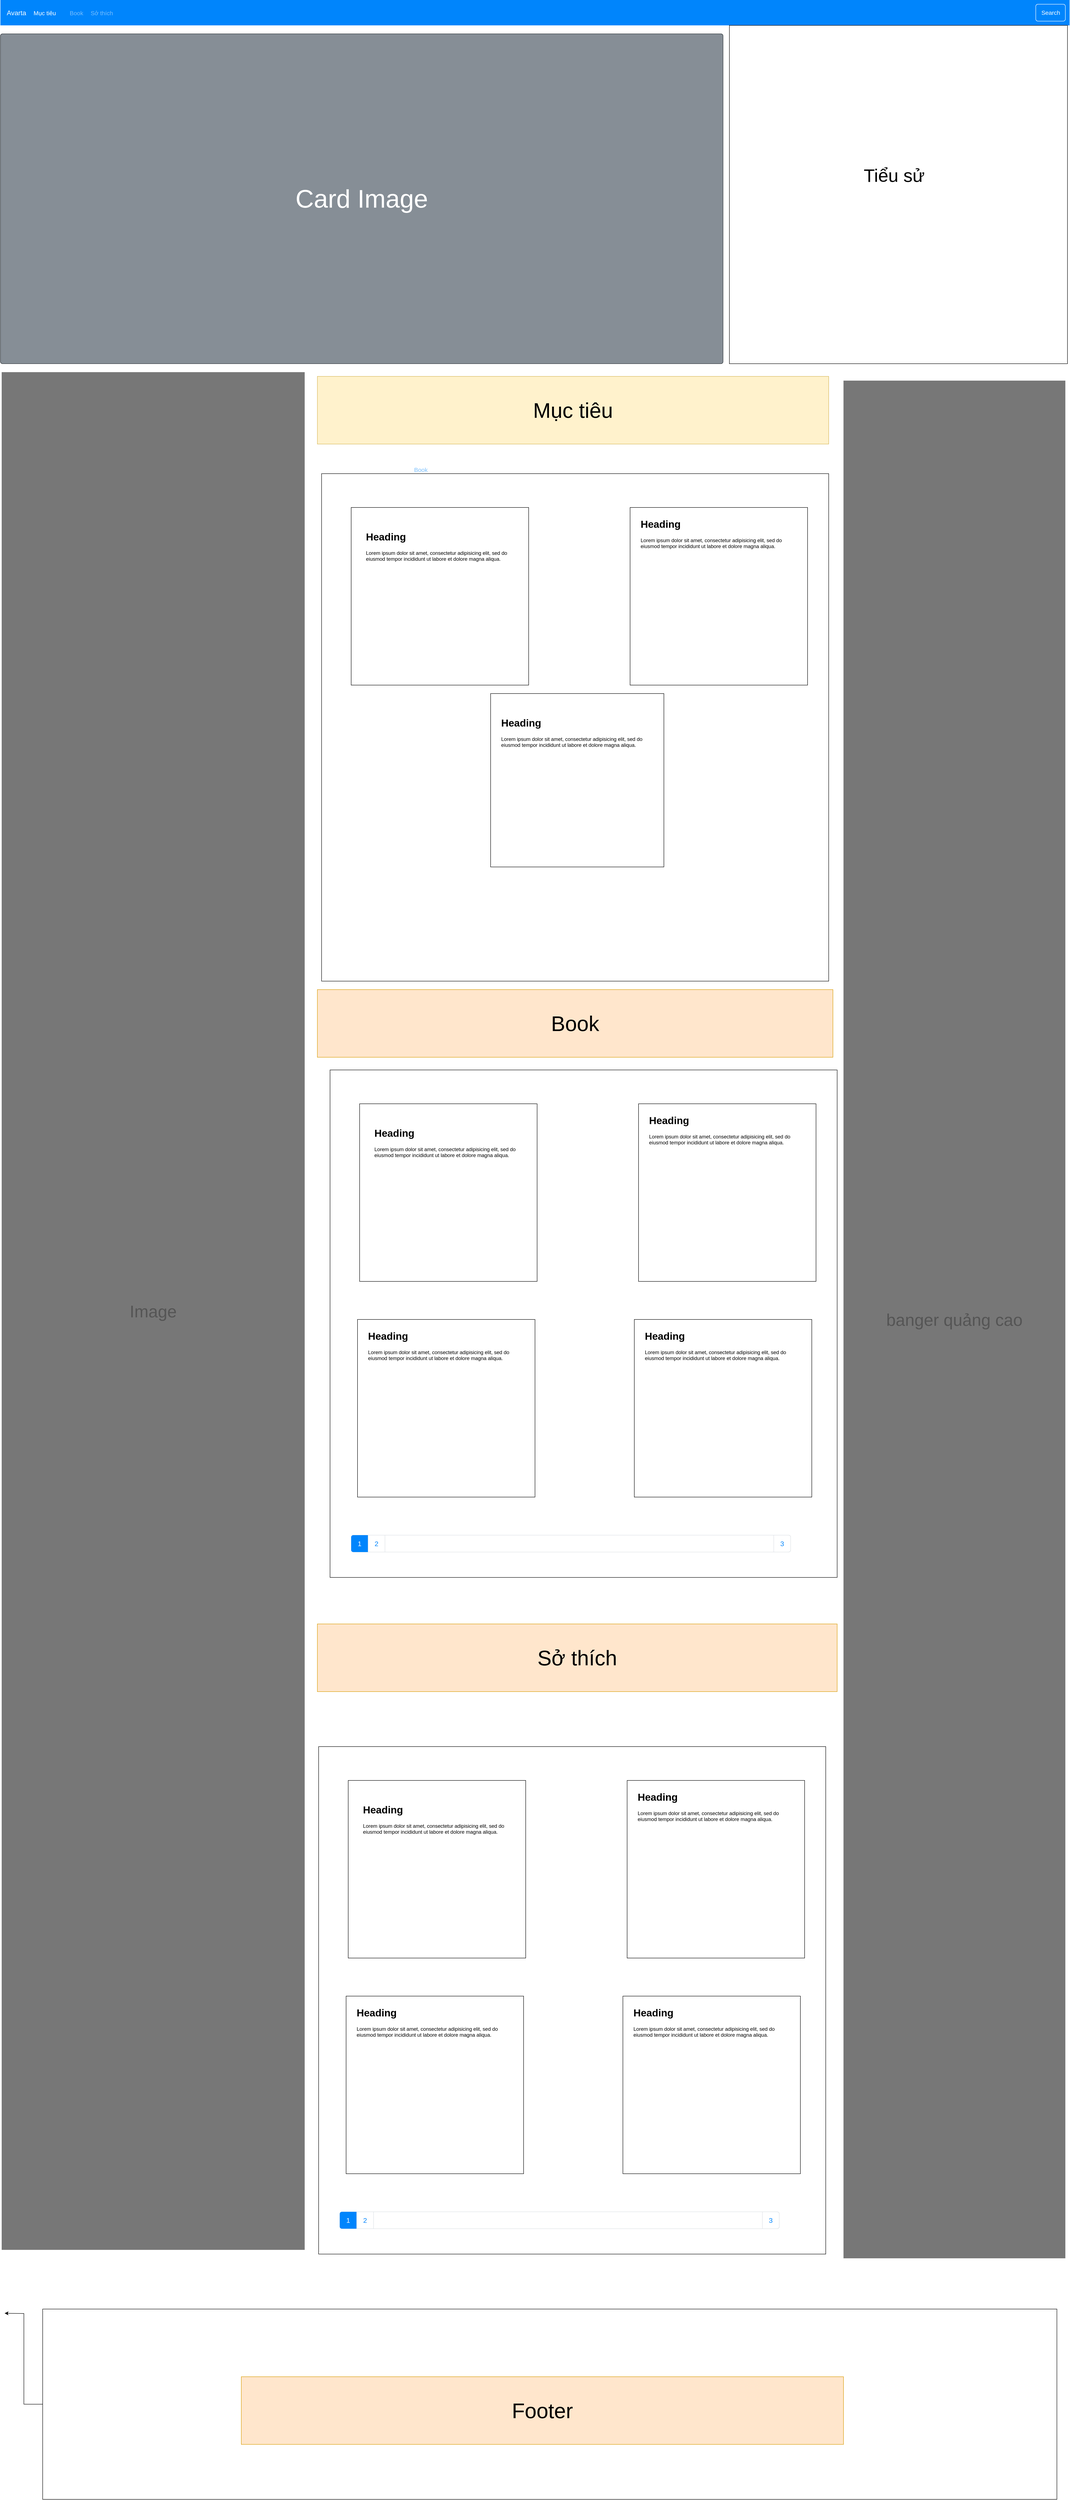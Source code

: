 <mxfile version="14.8.0" type="github">
  <diagram id="qQxMBMxy5dAJylqUGXda" name="Page-1">
    <mxGraphModel dx="4322" dy="4128" grid="1" gridSize="10" guides="1" tooltips="1" connect="1" arrows="1" fold="1" page="1" pageScale="1" pageWidth="850" pageHeight="1100" math="0" shadow="0">
      <root>
        <mxCell id="0" />
        <mxCell id="1" parent="0" />
        <mxCell id="g-QY_plowE2kieTN7VP--140" value="" style="whiteSpace=wrap;html=1;aspect=fixed;" vertex="1" parent="1">
          <mxGeometry x="-70" y="350" width="1200" height="1200" as="geometry" />
        </mxCell>
        <mxCell id="g-QY_plowE2kieTN7VP--8" value="Avarta" style="html=1;shadow=0;dashed=0;fillColor=#0085FC;strokeColor=none;fontSize=16;fontColor=#ffffff;align=left;spacing=15;" vertex="1" parent="1">
          <mxGeometry x="-850" y="-2180" width="2530" height="60" as="geometry" />
        </mxCell>
        <mxCell id="g-QY_plowE2kieTN7VP--9" value="Mục tiêu" style="fillColor=none;strokeColor=none;fontSize=14;fontColor=#ffffff;align=center;" vertex="1" parent="g-QY_plowE2kieTN7VP--8">
          <mxGeometry width="70" height="40" relative="1" as="geometry">
            <mxPoint x="70" y="10" as="offset" />
          </mxGeometry>
        </mxCell>
        <mxCell id="g-QY_plowE2kieTN7VP--13" value="Search" style="html=1;shadow=0;dashed=0;shape=mxgraph.bootstrap.rrect;rSize=5;fontSize=14;fontColor=#ffffff;strokeColor=#ffffff;fillColor=none;" vertex="1" parent="g-QY_plowE2kieTN7VP--8">
          <mxGeometry x="1" width="70" height="40" relative="1" as="geometry">
            <mxPoint x="-80" y="10" as="offset" />
          </mxGeometry>
        </mxCell>
        <mxCell id="g-QY_plowE2kieTN7VP--43" value="Book" style="fillColor=none;strokeColor=none;fontSize=14;fontColor=#79BFFD;align=center;" vertex="1" parent="g-QY_plowE2kieTN7VP--8">
          <mxGeometry x="150" y="10" width="60" height="40" as="geometry" />
        </mxCell>
        <mxCell id="g-QY_plowE2kieTN7VP--132" value="Sở thích" style="fillColor=none;strokeColor=none;fontSize=14;fontColor=#79BFFD;align=center;" vertex="1" parent="g-QY_plowE2kieTN7VP--8">
          <mxGeometry x="210" y="10" width="60" height="40" as="geometry" />
        </mxCell>
        <mxCell id="g-QY_plowE2kieTN7VP--42" value="Book" style="fillColor=none;strokeColor=none;fontSize=14;fontColor=#79BFFD;align=center;" vertex="1" parent="1">
          <mxGeometry x="110" y="-1090" width="70" height="40" as="geometry" />
        </mxCell>
        <mxCell id="g-QY_plowE2kieTN7VP--79" value="Card Image" style="html=1;shadow=0;dashed=0;shape=mxgraph.bootstrap.rrect;rSize=5;strokeColor=#2D3338;html=1;whiteSpace=wrap;fillColor=#868E96;fontColor=#ffffff;verticalAlign=middle;align=center;spacing=20;fontSize=60;" vertex="1" parent="1">
          <mxGeometry x="-850" y="-2100" width="1710" height="780" as="geometry" />
        </mxCell>
        <mxCell id="g-QY_plowE2kieTN7VP--82" value="" style="whiteSpace=wrap;html=1;aspect=fixed;" vertex="1" parent="1">
          <mxGeometry x="875" y="-2120" width="800" height="800" as="geometry" />
        </mxCell>
        <mxCell id="g-QY_plowE2kieTN7VP--83" value="&lt;font style=&quot;font-size: 43px&quot;&gt;Tiểu sử&lt;/font&gt;" style="text;html=1;strokeColor=none;fillColor=none;align=center;verticalAlign=middle;whiteSpace=wrap;rounded=0;fontSize=20;" vertex="1" parent="1">
          <mxGeometry x="1180" y="-1790" width="170" height="50" as="geometry" />
        </mxCell>
        <mxCell id="g-QY_plowE2kieTN7VP--84" value="&lt;font style=&quot;font-size: 50px&quot;&gt;Mục tiêu&lt;/font&gt;" style="text;html=1;strokeColor=#d6b656;fillColor=#fff2cc;align=center;verticalAlign=middle;whiteSpace=wrap;rounded=0;" vertex="1" parent="1">
          <mxGeometry x="-100" y="-1290" width="1210" height="160" as="geometry" />
        </mxCell>
        <mxCell id="g-QY_plowE2kieTN7VP--85" value="" style="whiteSpace=wrap;html=1;aspect=fixed;" vertex="1" parent="1">
          <mxGeometry x="-90" y="-1060" width="1200" height="1200" as="geometry" />
        </mxCell>
        <mxCell id="g-QY_plowE2kieTN7VP--98" style="edgeStyle=orthogonalEdgeStyle;rounded=0;orthogonalLoop=1;jettySize=auto;html=1;exitX=1;exitY=0.25;exitDx=0;exitDy=0;" edge="1" parent="1">
          <mxGeometry relative="1" as="geometry">
            <mxPoint x="-260" y="-215" as="sourcePoint" />
            <mxPoint x="-300" y="-230" as="targetPoint" />
          </mxGeometry>
        </mxCell>
        <mxCell id="g-QY_plowE2kieTN7VP--99" value="" style="whiteSpace=wrap;html=1;aspect=fixed;" vertex="1" parent="1">
          <mxGeometry x="-20" y="-980" width="420" height="420" as="geometry" />
        </mxCell>
        <mxCell id="g-QY_plowE2kieTN7VP--101" value="&lt;h1&gt;Heading&lt;/h1&gt;&lt;p&gt;Lorem ipsum dolor sit amet, consectetur adipisicing elit, sed do eiusmod tempor incididunt ut labore et dolore magna aliqua.&lt;/p&gt;" style="text;html=1;strokeColor=none;fillColor=none;spacing=5;spacingTop=-20;whiteSpace=wrap;overflow=hidden;rounded=0;" vertex="1" parent="1">
          <mxGeometry x="10" y="-930" width="350" height="320" as="geometry" />
        </mxCell>
        <mxCell id="g-QY_plowE2kieTN7VP--109" value="" style="whiteSpace=wrap;html=1;aspect=fixed;" vertex="1" parent="1">
          <mxGeometry x="640" y="-980" width="420" height="420" as="geometry" />
        </mxCell>
        <mxCell id="g-QY_plowE2kieTN7VP--110" value="&lt;h1&gt;Heading&lt;/h1&gt;&lt;p&gt;Lorem ipsum dolor sit amet, consectetur adipisicing elit, sed do eiusmod tempor incididunt ut labore et dolore magna aliqua.&lt;/p&gt;" style="text;html=1;strokeColor=none;fillColor=none;spacing=5;spacingTop=-20;whiteSpace=wrap;overflow=hidden;rounded=0;" vertex="1" parent="1">
          <mxGeometry x="660" y="-960" width="380" height="330" as="geometry" />
        </mxCell>
        <mxCell id="g-QY_plowE2kieTN7VP--114" value="" style="whiteSpace=wrap;html=1;aspect=fixed;" vertex="1" parent="1">
          <mxGeometry x="310" y="-540" width="410" height="410" as="geometry" />
        </mxCell>
        <mxCell id="g-QY_plowE2kieTN7VP--115" value="&lt;h1&gt;Heading&lt;/h1&gt;&lt;p&gt;Lorem ipsum dolor sit amet, consectetur adipisicing elit, sed do eiusmod tempor incididunt ut labore et dolore magna aliqua.&lt;/p&gt;" style="text;html=1;strokeColor=none;fillColor=none;spacing=5;spacingTop=-20;whiteSpace=wrap;overflow=hidden;rounded=0;" vertex="1" parent="1">
          <mxGeometry x="330" y="-490" width="360" height="360" as="geometry" />
        </mxCell>
        <mxCell id="g-QY_plowE2kieTN7VP--133" value="&lt;font style=&quot;font-size: 50px&quot;&gt;Book&lt;/font&gt;" style="text;html=1;strokeColor=#d79b00;fillColor=#ffe6cc;align=center;verticalAlign=middle;whiteSpace=wrap;rounded=0;" vertex="1" parent="1">
          <mxGeometry x="-100" y="160" width="1220" height="160" as="geometry" />
        </mxCell>
        <mxCell id="g-QY_plowE2kieTN7VP--141" value="" style="whiteSpace=wrap;html=1;aspect=fixed;" vertex="1" parent="1">
          <mxGeometry y="430" width="420" height="420" as="geometry" />
        </mxCell>
        <mxCell id="g-QY_plowE2kieTN7VP--142" value="&lt;h1&gt;Heading&lt;/h1&gt;&lt;p&gt;Lorem ipsum dolor sit amet, consectetur adipisicing elit, sed do eiusmod tempor incididunt ut labore et dolore magna aliqua.&lt;/p&gt;" style="text;html=1;strokeColor=none;fillColor=none;spacing=5;spacingTop=-20;whiteSpace=wrap;overflow=hidden;rounded=0;" vertex="1" parent="1">
          <mxGeometry x="30" y="480" width="350" height="320" as="geometry" />
        </mxCell>
        <mxCell id="g-QY_plowE2kieTN7VP--143" value="" style="whiteSpace=wrap;html=1;aspect=fixed;" vertex="1" parent="1">
          <mxGeometry x="660" y="430" width="420" height="420" as="geometry" />
        </mxCell>
        <mxCell id="g-QY_plowE2kieTN7VP--144" value="&lt;h1&gt;Heading&lt;/h1&gt;&lt;p&gt;Lorem ipsum dolor sit amet, consectetur adipisicing elit, sed do eiusmod tempor incididunt ut labore et dolore magna aliqua.&lt;/p&gt;" style="text;html=1;strokeColor=none;fillColor=none;spacing=5;spacingTop=-20;whiteSpace=wrap;overflow=hidden;rounded=0;" vertex="1" parent="1">
          <mxGeometry x="680" y="450" width="380" height="330" as="geometry" />
        </mxCell>
        <mxCell id="g-QY_plowE2kieTN7VP--149" value="" style="whiteSpace=wrap;html=1;aspect=fixed;" vertex="1" parent="1">
          <mxGeometry x="-5" y="940" width="420" height="420" as="geometry" />
        </mxCell>
        <mxCell id="g-QY_plowE2kieTN7VP--150" value="&lt;h1&gt;Heading&lt;/h1&gt;&lt;p&gt;Lorem ipsum dolor sit amet, consectetur adipisicing elit, sed do eiusmod tempor incididunt ut labore et dolore magna aliqua.&lt;/p&gt;" style="text;html=1;strokeColor=none;fillColor=none;spacing=5;spacingTop=-20;whiteSpace=wrap;overflow=hidden;rounded=0;" vertex="1" parent="1">
          <mxGeometry x="15" y="960" width="380" height="330" as="geometry" />
        </mxCell>
        <mxCell id="g-QY_plowE2kieTN7VP--151" value="" style="whiteSpace=wrap;html=1;aspect=fixed;" vertex="1" parent="1">
          <mxGeometry x="650" y="940" width="420" height="420" as="geometry" />
        </mxCell>
        <mxCell id="g-QY_plowE2kieTN7VP--152" value="&lt;h1&gt;Heading&lt;/h1&gt;&lt;p&gt;Lorem ipsum dolor sit amet, consectetur adipisicing elit, sed do eiusmod tempor incididunt ut labore et dolore magna aliqua.&lt;/p&gt;" style="text;html=1;strokeColor=none;fillColor=none;spacing=5;spacingTop=-20;whiteSpace=wrap;overflow=hidden;rounded=0;" vertex="1" parent="1">
          <mxGeometry x="670" y="960" width="380" height="330" as="geometry" />
        </mxCell>
        <mxCell id="g-QY_plowE2kieTN7VP--153" value="" style="html=1;shadow=0;dashed=0;shape=mxgraph.bootstrap.rrect;rSize=5;strokeColor=#DEE2E6;html=1;whiteSpace=wrap;fillColor=#ffffff;fontColor=#0085FC;" vertex="1" parent="1">
          <mxGeometry x="-20" y="1450" width="1040" height="40" as="geometry" />
        </mxCell>
        <mxCell id="g-QY_plowE2kieTN7VP--154" value="1" style="strokeColor=inherit;fillColor=inherit;gradientColor=inherit;html=1;shadow=0;dashed=0;shape=mxgraph.bootstrap.leftButton;rSize=5;perimeter=none;whiteSpace=wrap;resizeHeight=1;fillColor=#0085FC;strokeColor=none;fontColor=#ffffff;fontSize=16;" vertex="1" parent="g-QY_plowE2kieTN7VP--153">
          <mxGeometry width="40" height="40" relative="1" as="geometry" />
        </mxCell>
        <mxCell id="g-QY_plowE2kieTN7VP--155" value="2" style="strokeColor=inherit;fillColor=inherit;gradientColor=inherit;fontColor=inherit;html=1;shadow=0;dashed=0;perimeter=none;whiteSpace=wrap;resizeHeight=1;fontSize=16;" vertex="1" parent="g-QY_plowE2kieTN7VP--153">
          <mxGeometry width="40" height="40" relative="1" as="geometry">
            <mxPoint x="40" as="offset" />
          </mxGeometry>
        </mxCell>
        <mxCell id="g-QY_plowE2kieTN7VP--156" value="3" style="strokeColor=inherit;fillColor=inherit;gradientColor=inherit;fontColor=inherit;html=1;shadow=0;dashed=0;shape=mxgraph.bootstrap.rightButton;rSize=5;perimeter=none;whiteSpace=wrap;resizeHeight=1;fontSize=16;" vertex="1" parent="g-QY_plowE2kieTN7VP--153">
          <mxGeometry x="1" width="40" height="40" relative="1" as="geometry">
            <mxPoint x="-40" as="offset" />
          </mxGeometry>
        </mxCell>
        <mxCell id="g-QY_plowE2kieTN7VP--157" value="&lt;font style=&quot;font-size: 50px&quot;&gt;Sở thích&lt;/font&gt;" style="text;html=1;strokeColor=#d79b00;fillColor=#ffe6cc;align=center;verticalAlign=middle;whiteSpace=wrap;rounded=0;" vertex="1" parent="1">
          <mxGeometry x="-100" y="1660" width="1230" height="160" as="geometry" />
        </mxCell>
        <mxCell id="g-QY_plowE2kieTN7VP--177" value="" style="whiteSpace=wrap;html=1;aspect=fixed;" vertex="1" parent="1">
          <mxGeometry x="-97" y="1950" width="1200" height="1200" as="geometry" />
        </mxCell>
        <mxCell id="g-QY_plowE2kieTN7VP--178" value="" style="whiteSpace=wrap;html=1;aspect=fixed;" vertex="1" parent="1">
          <mxGeometry x="-27" y="2030" width="420" height="420" as="geometry" />
        </mxCell>
        <mxCell id="g-QY_plowE2kieTN7VP--179" value="&lt;h1&gt;Heading&lt;/h1&gt;&lt;p&gt;Lorem ipsum dolor sit amet, consectetur adipisicing elit, sed do eiusmod tempor incididunt ut labore et dolore magna aliqua.&lt;/p&gt;" style="text;html=1;strokeColor=none;fillColor=none;spacing=5;spacingTop=-20;whiteSpace=wrap;overflow=hidden;rounded=0;" vertex="1" parent="1">
          <mxGeometry x="3" y="2080" width="350" height="320" as="geometry" />
        </mxCell>
        <mxCell id="g-QY_plowE2kieTN7VP--180" value="" style="whiteSpace=wrap;html=1;aspect=fixed;" vertex="1" parent="1">
          <mxGeometry x="633" y="2030" width="420" height="420" as="geometry" />
        </mxCell>
        <mxCell id="g-QY_plowE2kieTN7VP--181" value="&lt;h1&gt;Heading&lt;/h1&gt;&lt;p&gt;Lorem ipsum dolor sit amet, consectetur adipisicing elit, sed do eiusmod tempor incididunt ut labore et dolore magna aliqua.&lt;/p&gt;" style="text;html=1;strokeColor=none;fillColor=none;spacing=5;spacingTop=-20;whiteSpace=wrap;overflow=hidden;rounded=0;" vertex="1" parent="1">
          <mxGeometry x="653" y="2050" width="380" height="330" as="geometry" />
        </mxCell>
        <mxCell id="g-QY_plowE2kieTN7VP--182" value="" style="whiteSpace=wrap;html=1;aspect=fixed;" vertex="1" parent="1">
          <mxGeometry x="-32" y="2540" width="420" height="420" as="geometry" />
        </mxCell>
        <mxCell id="g-QY_plowE2kieTN7VP--183" value="&lt;h1&gt;Heading&lt;/h1&gt;&lt;p&gt;Lorem ipsum dolor sit amet, consectetur adipisicing elit, sed do eiusmod tempor incididunt ut labore et dolore magna aliqua.&lt;/p&gt;" style="text;html=1;strokeColor=none;fillColor=none;spacing=5;spacingTop=-20;whiteSpace=wrap;overflow=hidden;rounded=0;" vertex="1" parent="1">
          <mxGeometry x="-12" y="2560" width="380" height="330" as="geometry" />
        </mxCell>
        <mxCell id="g-QY_plowE2kieTN7VP--184" value="" style="whiteSpace=wrap;html=1;aspect=fixed;" vertex="1" parent="1">
          <mxGeometry x="623" y="2540" width="420" height="420" as="geometry" />
        </mxCell>
        <mxCell id="g-QY_plowE2kieTN7VP--185" value="&lt;h1&gt;Heading&lt;/h1&gt;&lt;p&gt;Lorem ipsum dolor sit amet, consectetur adipisicing elit, sed do eiusmod tempor incididunt ut labore et dolore magna aliqua.&lt;/p&gt;" style="text;html=1;strokeColor=none;fillColor=none;spacing=5;spacingTop=-20;whiteSpace=wrap;overflow=hidden;rounded=0;" vertex="1" parent="1">
          <mxGeometry x="643" y="2560" width="380" height="330" as="geometry" />
        </mxCell>
        <mxCell id="g-QY_plowE2kieTN7VP--186" value="" style="html=1;shadow=0;dashed=0;shape=mxgraph.bootstrap.rrect;rSize=5;strokeColor=#DEE2E6;html=1;whiteSpace=wrap;fillColor=#ffffff;fontColor=#0085FC;" vertex="1" parent="1">
          <mxGeometry x="-47" y="3050" width="1040" height="40" as="geometry" />
        </mxCell>
        <mxCell id="g-QY_plowE2kieTN7VP--187" value="1" style="strokeColor=inherit;fillColor=inherit;gradientColor=inherit;html=1;shadow=0;dashed=0;shape=mxgraph.bootstrap.leftButton;rSize=5;perimeter=none;whiteSpace=wrap;resizeHeight=1;fillColor=#0085FC;strokeColor=none;fontColor=#ffffff;fontSize=16;" vertex="1" parent="g-QY_plowE2kieTN7VP--186">
          <mxGeometry width="40" height="40" relative="1" as="geometry" />
        </mxCell>
        <mxCell id="g-QY_plowE2kieTN7VP--188" value="2" style="strokeColor=inherit;fillColor=inherit;gradientColor=inherit;fontColor=inherit;html=1;shadow=0;dashed=0;perimeter=none;whiteSpace=wrap;resizeHeight=1;fontSize=16;" vertex="1" parent="g-QY_plowE2kieTN7VP--186">
          <mxGeometry width="40" height="40" relative="1" as="geometry">
            <mxPoint x="40" as="offset" />
          </mxGeometry>
        </mxCell>
        <mxCell id="g-QY_plowE2kieTN7VP--189" value="3" style="strokeColor=inherit;fillColor=inherit;gradientColor=inherit;fontColor=inherit;html=1;shadow=0;dashed=0;shape=mxgraph.bootstrap.rightButton;rSize=5;perimeter=none;whiteSpace=wrap;resizeHeight=1;fontSize=16;" vertex="1" parent="g-QY_plowE2kieTN7VP--186">
          <mxGeometry x="1" width="40" height="40" relative="1" as="geometry">
            <mxPoint x="-40" as="offset" />
          </mxGeometry>
        </mxCell>
        <mxCell id="g-QY_plowE2kieTN7VP--192" style="edgeStyle=orthogonalEdgeStyle;rounded=0;orthogonalLoop=1;jettySize=auto;html=1;fontSize=20;" edge="1" parent="1" source="g-QY_plowE2kieTN7VP--191">
          <mxGeometry relative="1" as="geometry">
            <mxPoint x="-840" y="3290" as="targetPoint" />
          </mxGeometry>
        </mxCell>
        <mxCell id="g-QY_plowE2kieTN7VP--191" value="" style="rounded=0;whiteSpace=wrap;html=1;fontSize=20;" vertex="1" parent="1">
          <mxGeometry x="-750" y="3280" width="2400" height="450" as="geometry" />
        </mxCell>
        <mxCell id="g-QY_plowE2kieTN7VP--194" value="&lt;font style=&quot;font-size: 50px&quot;&gt;Footer&lt;/font&gt;" style="text;html=1;strokeColor=#d79b00;fillColor=#ffe6cc;align=center;verticalAlign=middle;whiteSpace=wrap;rounded=0;" vertex="1" parent="1">
          <mxGeometry x="-280" y="3440" width="1425" height="160" as="geometry" />
        </mxCell>
        <mxCell id="g-QY_plowE2kieTN7VP--195" value="Image" style="html=1;shadow=0;dashed=0;strokeColor=none;strokeWidth=1;fillColor=#777777;fontColor=#555555;whiteSpace=wrap;align=center;verticalAlign=middle;fontStyle=0;fontSize=40;" vertex="1" parent="1">
          <mxGeometry x="-847" y="-1300" width="717" height="4440" as="geometry" />
        </mxCell>
        <mxCell id="g-QY_plowE2kieTN7VP--196" value="banger quảng cao" style="html=1;shadow=0;dashed=0;strokeColor=none;strokeWidth=1;fillColor=#777777;fontColor=#555555;whiteSpace=wrap;align=center;verticalAlign=middle;fontStyle=0;fontSize=40;" vertex="1" parent="1">
          <mxGeometry x="1145" y="-1280" width="525" height="4440" as="geometry" />
        </mxCell>
      </root>
    </mxGraphModel>
  </diagram>
</mxfile>
